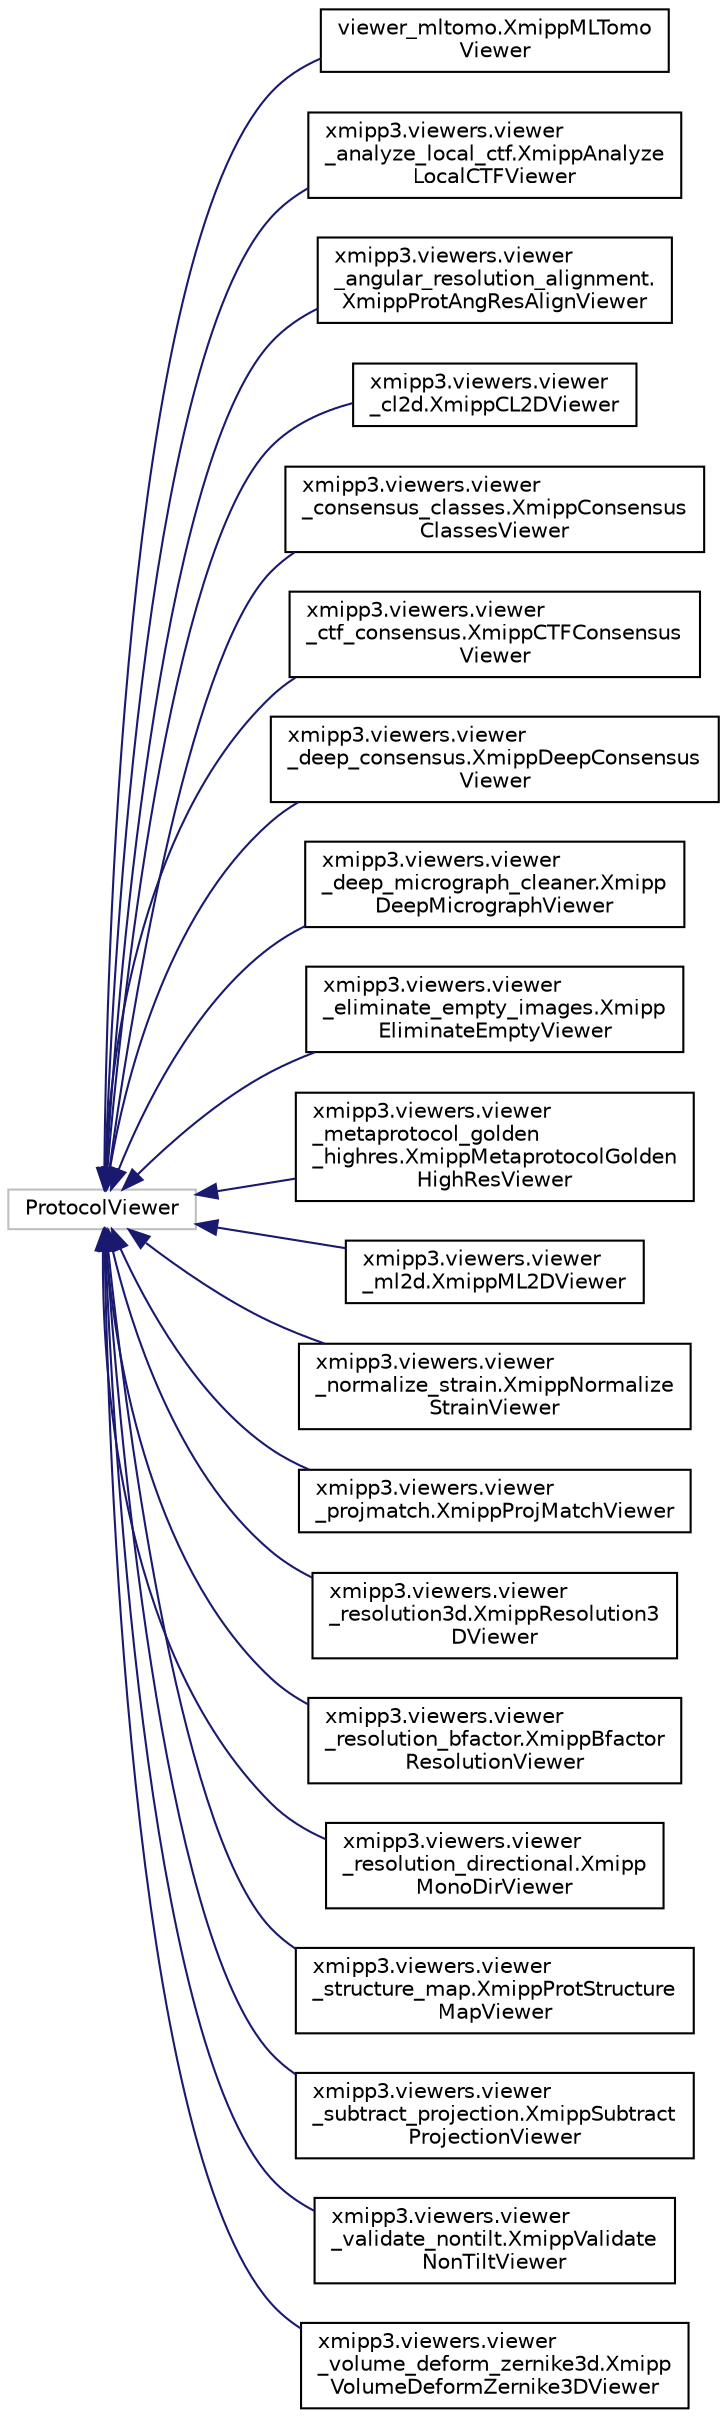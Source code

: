 digraph "Graphical Class Hierarchy"
{
  edge [fontname="Helvetica",fontsize="10",labelfontname="Helvetica",labelfontsize="10"];
  node [fontname="Helvetica",fontsize="10",shape=record];
  rankdir="LR";
  Node336 [label="ProtocolViewer",height=0.2,width=0.4,color="grey75", fillcolor="white", style="filled"];
  Node336 -> Node0 [dir="back",color="midnightblue",fontsize="10",style="solid",fontname="Helvetica"];
  Node0 [label="viewer_mltomo.XmippMLTomo\lViewer",height=0.2,width=0.4,color="black", fillcolor="white", style="filled",URL="$classviewer__mltomo_1_1XmippMLTomoViewer.html"];
  Node336 -> Node338 [dir="back",color="midnightblue",fontsize="10",style="solid",fontname="Helvetica"];
  Node338 [label="xmipp3.viewers.viewer\l_analyze_local_ctf.XmippAnalyze\lLocalCTFViewer",height=0.2,width=0.4,color="black", fillcolor="white", style="filled",URL="$classxmipp3_1_1viewers_1_1viewer__analyze__local__ctf_1_1XmippAnalyzeLocalCTFViewer.html"];
  Node336 -> Node339 [dir="back",color="midnightblue",fontsize="10",style="solid",fontname="Helvetica"];
  Node339 [label="xmipp3.viewers.viewer\l_angular_resolution_alignment.\lXmippProtAngResAlignViewer",height=0.2,width=0.4,color="black", fillcolor="white", style="filled",URL="$classxmipp3_1_1viewers_1_1viewer__angular__resolution__alignment_1_1XmippProtAngResAlignViewer.html"];
  Node336 -> Node340 [dir="back",color="midnightblue",fontsize="10",style="solid",fontname="Helvetica"];
  Node340 [label="xmipp3.viewers.viewer\l_cl2d.XmippCL2DViewer",height=0.2,width=0.4,color="black", fillcolor="white", style="filled",URL="$classxmipp3_1_1viewers_1_1viewer__cl2d_1_1XmippCL2DViewer.html"];
  Node336 -> Node341 [dir="back",color="midnightblue",fontsize="10",style="solid",fontname="Helvetica"];
  Node341 [label="xmipp3.viewers.viewer\l_consensus_classes.XmippConsensus\lClassesViewer",height=0.2,width=0.4,color="black", fillcolor="white", style="filled",URL="$classxmipp3_1_1viewers_1_1viewer__consensus__classes_1_1XmippConsensusClassesViewer.html"];
  Node336 -> Node342 [dir="back",color="midnightblue",fontsize="10",style="solid",fontname="Helvetica"];
  Node342 [label="xmipp3.viewers.viewer\l_ctf_consensus.XmippCTFConsensus\lViewer",height=0.2,width=0.4,color="black", fillcolor="white", style="filled",URL="$classxmipp3_1_1viewers_1_1viewer__ctf__consensus_1_1XmippCTFConsensusViewer.html"];
  Node336 -> Node343 [dir="back",color="midnightblue",fontsize="10",style="solid",fontname="Helvetica"];
  Node343 [label="xmipp3.viewers.viewer\l_deep_consensus.XmippDeepConsensus\lViewer",height=0.2,width=0.4,color="black", fillcolor="white", style="filled",URL="$classxmipp3_1_1viewers_1_1viewer__deep__consensus_1_1XmippDeepConsensusViewer.html"];
  Node336 -> Node344 [dir="back",color="midnightblue",fontsize="10",style="solid",fontname="Helvetica"];
  Node344 [label="xmipp3.viewers.viewer\l_deep_micrograph_cleaner.Xmipp\lDeepMicrographViewer",height=0.2,width=0.4,color="black", fillcolor="white", style="filled",URL="$classxmipp3_1_1viewers_1_1viewer__deep__micrograph__cleaner_1_1XmippDeepMicrographViewer.html"];
  Node336 -> Node345 [dir="back",color="midnightblue",fontsize="10",style="solid",fontname="Helvetica"];
  Node345 [label="xmipp3.viewers.viewer\l_eliminate_empty_images.Xmipp\lEliminateEmptyViewer",height=0.2,width=0.4,color="black", fillcolor="white", style="filled",URL="$classxmipp3_1_1viewers_1_1viewer__eliminate__empty__images_1_1XmippEliminateEmptyViewer.html"];
  Node336 -> Node346 [dir="back",color="midnightblue",fontsize="10",style="solid",fontname="Helvetica"];
  Node346 [label="xmipp3.viewers.viewer\l_metaprotocol_golden\l_highres.XmippMetaprotocolGolden\lHighResViewer",height=0.2,width=0.4,color="black", fillcolor="white", style="filled",URL="$classxmipp3_1_1viewers_1_1viewer__metaprotocol__golden__highres_1_1XmippMetaprotocolGoldenHighResViewer.html"];
  Node336 -> Node347 [dir="back",color="midnightblue",fontsize="10",style="solid",fontname="Helvetica"];
  Node347 [label="xmipp3.viewers.viewer\l_ml2d.XmippML2DViewer",height=0.2,width=0.4,color="black", fillcolor="white", style="filled",URL="$classxmipp3_1_1viewers_1_1viewer__ml2d_1_1XmippML2DViewer.html"];
  Node336 -> Node348 [dir="back",color="midnightblue",fontsize="10",style="solid",fontname="Helvetica"];
  Node348 [label="xmipp3.viewers.viewer\l_normalize_strain.XmippNormalize\lStrainViewer",height=0.2,width=0.4,color="black", fillcolor="white", style="filled",URL="$classxmipp3_1_1viewers_1_1viewer__normalize__strain_1_1XmippNormalizeStrainViewer.html"];
  Node336 -> Node349 [dir="back",color="midnightblue",fontsize="10",style="solid",fontname="Helvetica"];
  Node349 [label="xmipp3.viewers.viewer\l_projmatch.XmippProjMatchViewer",height=0.2,width=0.4,color="black", fillcolor="white", style="filled",URL="$classxmipp3_1_1viewers_1_1viewer__projmatch_1_1XmippProjMatchViewer.html"];
  Node336 -> Node350 [dir="back",color="midnightblue",fontsize="10",style="solid",fontname="Helvetica"];
  Node350 [label="xmipp3.viewers.viewer\l_resolution3d.XmippResolution3\lDViewer",height=0.2,width=0.4,color="black", fillcolor="white", style="filled",URL="$classxmipp3_1_1viewers_1_1viewer__resolution3d_1_1XmippResolution3DViewer.html"];
  Node336 -> Node351 [dir="back",color="midnightblue",fontsize="10",style="solid",fontname="Helvetica"];
  Node351 [label="xmipp3.viewers.viewer\l_resolution_bfactor.XmippBfactor\lResolutionViewer",height=0.2,width=0.4,color="black", fillcolor="white", style="filled",URL="$classxmipp3_1_1viewers_1_1viewer__resolution__bfactor_1_1XmippBfactorResolutionViewer.html"];
  Node336 -> Node352 [dir="back",color="midnightblue",fontsize="10",style="solid",fontname="Helvetica"];
  Node352 [label="xmipp3.viewers.viewer\l_resolution_directional.Xmipp\lMonoDirViewer",height=0.2,width=0.4,color="black", fillcolor="white", style="filled",URL="$classxmipp3_1_1viewers_1_1viewer__resolution__directional_1_1XmippMonoDirViewer.html"];
  Node336 -> Node353 [dir="back",color="midnightblue",fontsize="10",style="solid",fontname="Helvetica"];
  Node353 [label="xmipp3.viewers.viewer\l_structure_map.XmippProtStructure\lMapViewer",height=0.2,width=0.4,color="black", fillcolor="white", style="filled",URL="$classxmipp3_1_1viewers_1_1viewer__structure__map_1_1XmippProtStructureMapViewer.html"];
  Node336 -> Node354 [dir="back",color="midnightblue",fontsize="10",style="solid",fontname="Helvetica"];
  Node354 [label="xmipp3.viewers.viewer\l_subtract_projection.XmippSubtract\lProjectionViewer",height=0.2,width=0.4,color="black", fillcolor="white", style="filled",URL="$classxmipp3_1_1viewers_1_1viewer__subtract__projection_1_1XmippSubtractProjectionViewer.html"];
  Node336 -> Node355 [dir="back",color="midnightblue",fontsize="10",style="solid",fontname="Helvetica"];
  Node355 [label="xmipp3.viewers.viewer\l_validate_nontilt.XmippValidate\lNonTiltViewer",height=0.2,width=0.4,color="black", fillcolor="white", style="filled",URL="$classxmipp3_1_1viewers_1_1viewer__validate__nontilt_1_1XmippValidateNonTiltViewer.html"];
  Node336 -> Node356 [dir="back",color="midnightblue",fontsize="10",style="solid",fontname="Helvetica"];
  Node356 [label="xmipp3.viewers.viewer\l_volume_deform_zernike3d.Xmipp\lVolumeDeformZernike3DViewer",height=0.2,width=0.4,color="black", fillcolor="white", style="filled",URL="$classxmipp3_1_1viewers_1_1viewer__volume__deform__zernike3d_1_1XmippVolumeDeformZernike3DViewer.html"];
}
